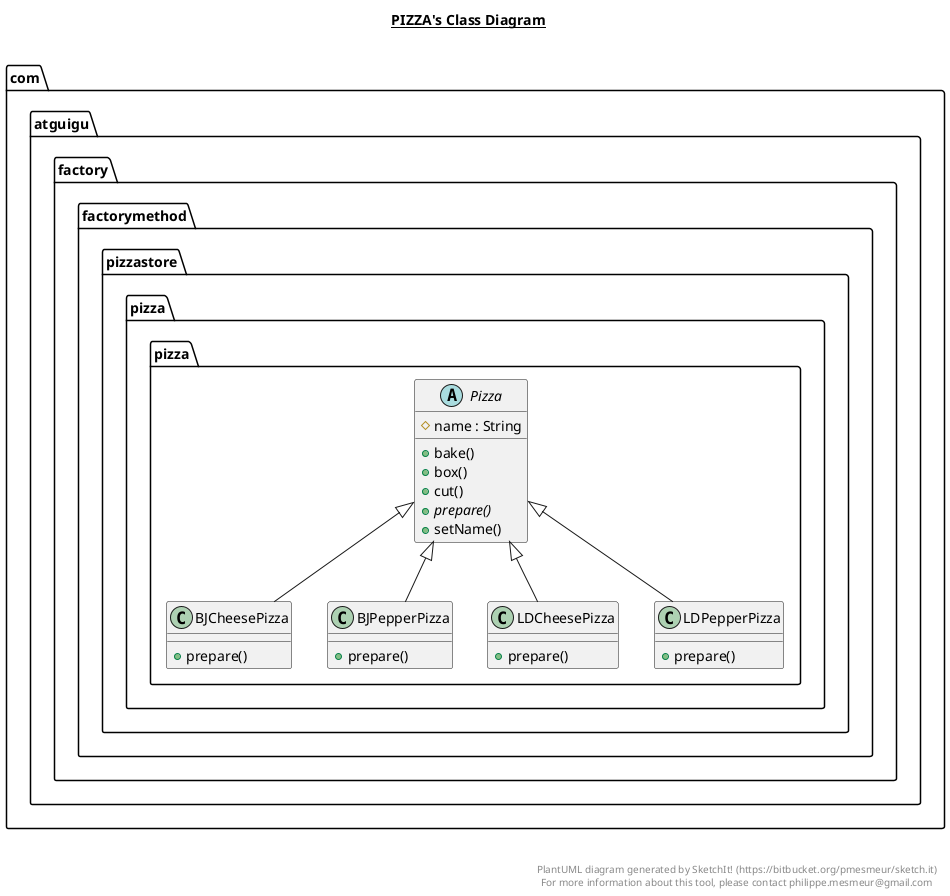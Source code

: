 @startuml

title __PIZZA's Class Diagram__\n

  namespace com.atguigu.factory.factorymethod.pizzastore.pizza.pizza {
    class com.atguigu.factory.factorymethod.pizzastore.pizza.pizza.BJCheesePizza {
        + prepare()
    }
  }
  

  namespace com.atguigu.factory.factorymethod.pizzastore.pizza.pizza {
    class com.atguigu.factory.factorymethod.pizzastore.pizza.pizza.BJPepperPizza {
        + prepare()
    }
  }
  

  namespace com.atguigu.factory.factorymethod.pizzastore.pizza.pizza {
    class com.atguigu.factory.factorymethod.pizzastore.pizza.pizza.LDCheesePizza {
        + prepare()
    }
  }
  

  namespace com.atguigu.factory.factorymethod.pizzastore.pizza.pizza {
    class com.atguigu.factory.factorymethod.pizzastore.pizza.pizza.LDPepperPizza {
        + prepare()
    }
  }
  

  namespace com.atguigu.factory.factorymethod.pizzastore.pizza.pizza {
    abstract class com.atguigu.factory.factorymethod.pizzastore.pizza.pizza.Pizza {
        # name : String
        + bake()
        + box()
        + cut()
        {abstract} + prepare()
        + setName()
    }
  }
  

  com.atguigu.factory.factorymethod.pizzastore.pizza.pizza.BJCheesePizza -up-|> com.atguigu.factory.factorymethod.pizzastore.pizza.pizza.Pizza
  com.atguigu.factory.factorymethod.pizzastore.pizza.pizza.BJPepperPizza -up-|> com.atguigu.factory.factorymethod.pizzastore.pizza.pizza.Pizza
  com.atguigu.factory.factorymethod.pizzastore.pizza.pizza.LDCheesePizza -up-|> com.atguigu.factory.factorymethod.pizzastore.pizza.pizza.Pizza
  com.atguigu.factory.factorymethod.pizzastore.pizza.pizza.LDPepperPizza -up-|> com.atguigu.factory.factorymethod.pizzastore.pizza.pizza.Pizza


right footer


PlantUML diagram generated by SketchIt! (https://bitbucket.org/pmesmeur/sketch.it)
For more information about this tool, please contact philippe.mesmeur@gmail.com
endfooter

@enduml
